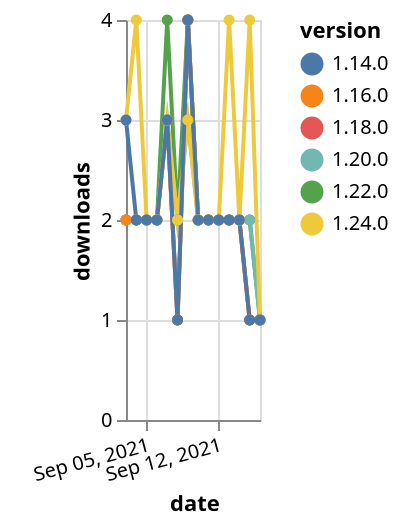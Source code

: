 {"$schema": "https://vega.github.io/schema/vega-lite/v5.json", "description": "A simple bar chart with embedded data.", "data": {"values": [{"date": "2021-09-03", "total": 1521, "delta": 2, "version": "1.18.0"}, {"date": "2021-09-04", "total": 1523, "delta": 2, "version": "1.18.0"}, {"date": "2021-09-05", "total": 1525, "delta": 2, "version": "1.18.0"}, {"date": "2021-09-06", "total": 1527, "delta": 2, "version": "1.18.0"}, {"date": "2021-09-07", "total": 1530, "delta": 3, "version": "1.18.0"}, {"date": "2021-09-08", "total": 1531, "delta": 1, "version": "1.18.0"}, {"date": "2021-09-09", "total": 1535, "delta": 4, "version": "1.18.0"}, {"date": "2021-09-10", "total": 1537, "delta": 2, "version": "1.18.0"}, {"date": "2021-09-11", "total": 1539, "delta": 2, "version": "1.18.0"}, {"date": "2021-09-12", "total": 1541, "delta": 2, "version": "1.18.0"}, {"date": "2021-09-13", "total": 1543, "delta": 2, "version": "1.18.0"}, {"date": "2021-09-14", "total": 1545, "delta": 2, "version": "1.18.0"}, {"date": "2021-09-15", "total": 1546, "delta": 1, "version": "1.18.0"}, {"date": "2021-09-16", "total": 1547, "delta": 1, "version": "1.18.0"}, {"date": "2021-09-03", "total": 738, "delta": 2, "version": "1.22.0"}, {"date": "2021-09-04", "total": 740, "delta": 2, "version": "1.22.0"}, {"date": "2021-09-05", "total": 742, "delta": 2, "version": "1.22.0"}, {"date": "2021-09-06", "total": 744, "delta": 2, "version": "1.22.0"}, {"date": "2021-09-07", "total": 748, "delta": 4, "version": "1.22.0"}, {"date": "2021-09-08", "total": 750, "delta": 2, "version": "1.22.0"}, {"date": "2021-09-09", "total": 754, "delta": 4, "version": "1.22.0"}, {"date": "2021-09-10", "total": 756, "delta": 2, "version": "1.22.0"}, {"date": "2021-09-11", "total": 758, "delta": 2, "version": "1.22.0"}, {"date": "2021-09-12", "total": 760, "delta": 2, "version": "1.22.0"}, {"date": "2021-09-13", "total": 762, "delta": 2, "version": "1.22.0"}, {"date": "2021-09-14", "total": 764, "delta": 2, "version": "1.22.0"}, {"date": "2021-09-15", "total": 766, "delta": 2, "version": "1.22.0"}, {"date": "2021-09-16", "total": 767, "delta": 1, "version": "1.22.0"}, {"date": "2021-09-03", "total": 1023, "delta": 2, "version": "1.20.0"}, {"date": "2021-09-04", "total": 1025, "delta": 2, "version": "1.20.0"}, {"date": "2021-09-05", "total": 1027, "delta": 2, "version": "1.20.0"}, {"date": "2021-09-06", "total": 1029, "delta": 2, "version": "1.20.0"}, {"date": "2021-09-07", "total": 1032, "delta": 3, "version": "1.20.0"}, {"date": "2021-09-08", "total": 1034, "delta": 2, "version": "1.20.0"}, {"date": "2021-09-09", "total": 1037, "delta": 3, "version": "1.20.0"}, {"date": "2021-09-10", "total": 1039, "delta": 2, "version": "1.20.0"}, {"date": "2021-09-11", "total": 1041, "delta": 2, "version": "1.20.0"}, {"date": "2021-09-12", "total": 1043, "delta": 2, "version": "1.20.0"}, {"date": "2021-09-13", "total": 1045, "delta": 2, "version": "1.20.0"}, {"date": "2021-09-14", "total": 1047, "delta": 2, "version": "1.20.0"}, {"date": "2021-09-15", "total": 1049, "delta": 2, "version": "1.20.0"}, {"date": "2021-09-16", "total": 1050, "delta": 1, "version": "1.20.0"}, {"date": "2021-09-03", "total": 1667, "delta": 2, "version": "1.16.0"}, {"date": "2021-09-04", "total": 1669, "delta": 2, "version": "1.16.0"}, {"date": "2021-09-05", "total": 1671, "delta": 2, "version": "1.16.0"}, {"date": "2021-09-06", "total": 1673, "delta": 2, "version": "1.16.0"}, {"date": "2021-09-07", "total": 1676, "delta": 3, "version": "1.16.0"}, {"date": "2021-09-08", "total": 1677, "delta": 1, "version": "1.16.0"}, {"date": "2021-09-09", "total": 1681, "delta": 4, "version": "1.16.0"}, {"date": "2021-09-10", "total": 1683, "delta": 2, "version": "1.16.0"}, {"date": "2021-09-11", "total": 1685, "delta": 2, "version": "1.16.0"}, {"date": "2021-09-12", "total": 1687, "delta": 2, "version": "1.16.0"}, {"date": "2021-09-13", "total": 1689, "delta": 2, "version": "1.16.0"}, {"date": "2021-09-14", "total": 1691, "delta": 2, "version": "1.16.0"}, {"date": "2021-09-15", "total": 1692, "delta": 1, "version": "1.16.0"}, {"date": "2021-09-16", "total": 1693, "delta": 1, "version": "1.16.0"}, {"date": "2021-09-03", "total": 236, "delta": 3, "version": "1.24.0"}, {"date": "2021-09-04", "total": 240, "delta": 4, "version": "1.24.0"}, {"date": "2021-09-05", "total": 242, "delta": 2, "version": "1.24.0"}, {"date": "2021-09-06", "total": 244, "delta": 2, "version": "1.24.0"}, {"date": "2021-09-07", "total": 247, "delta": 3, "version": "1.24.0"}, {"date": "2021-09-08", "total": 249, "delta": 2, "version": "1.24.0"}, {"date": "2021-09-09", "total": 252, "delta": 3, "version": "1.24.0"}, {"date": "2021-09-10", "total": 254, "delta": 2, "version": "1.24.0"}, {"date": "2021-09-11", "total": 256, "delta": 2, "version": "1.24.0"}, {"date": "2021-09-12", "total": 258, "delta": 2, "version": "1.24.0"}, {"date": "2021-09-13", "total": 262, "delta": 4, "version": "1.24.0"}, {"date": "2021-09-14", "total": 264, "delta": 2, "version": "1.24.0"}, {"date": "2021-09-15", "total": 268, "delta": 4, "version": "1.24.0"}, {"date": "2021-09-16", "total": 269, "delta": 1, "version": "1.24.0"}, {"date": "2021-09-03", "total": 2074, "delta": 3, "version": "1.14.0"}, {"date": "2021-09-04", "total": 2076, "delta": 2, "version": "1.14.0"}, {"date": "2021-09-05", "total": 2078, "delta": 2, "version": "1.14.0"}, {"date": "2021-09-06", "total": 2080, "delta": 2, "version": "1.14.0"}, {"date": "2021-09-07", "total": 2083, "delta": 3, "version": "1.14.0"}, {"date": "2021-09-08", "total": 2084, "delta": 1, "version": "1.14.0"}, {"date": "2021-09-09", "total": 2088, "delta": 4, "version": "1.14.0"}, {"date": "2021-09-10", "total": 2090, "delta": 2, "version": "1.14.0"}, {"date": "2021-09-11", "total": 2092, "delta": 2, "version": "1.14.0"}, {"date": "2021-09-12", "total": 2094, "delta": 2, "version": "1.14.0"}, {"date": "2021-09-13", "total": 2096, "delta": 2, "version": "1.14.0"}, {"date": "2021-09-14", "total": 2098, "delta": 2, "version": "1.14.0"}, {"date": "2021-09-15", "total": 2099, "delta": 1, "version": "1.14.0"}, {"date": "2021-09-16", "total": 2100, "delta": 1, "version": "1.14.0"}]}, "width": "container", "mark": {"type": "line", "point": {"filled": true}}, "encoding": {"x": {"field": "date", "type": "temporal", "timeUnit": "yearmonthdate", "title": "date", "axis": {"labelAngle": -15}}, "y": {"field": "delta", "type": "quantitative", "title": "downloads"}, "color": {"field": "version", "type": "nominal"}, "tooltip": {"field": "delta"}}}